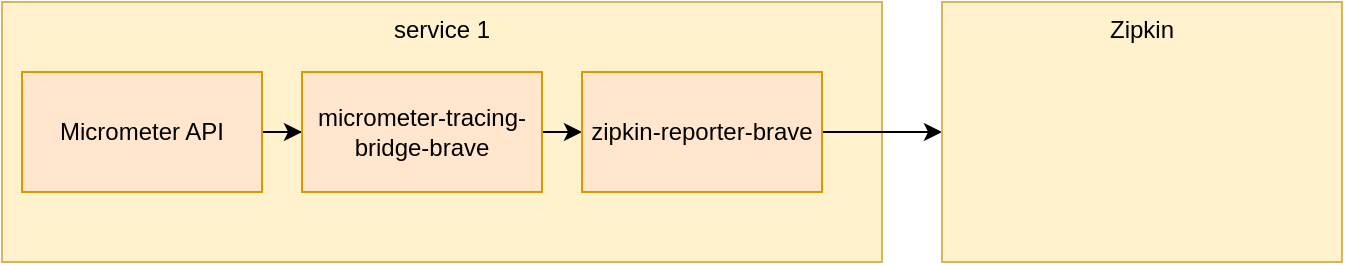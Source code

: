 <mxfile version="24.4.3" type="device">
  <diagram name="1 oldal" id="F2igTYH0mLVUZVxGnF81">
    <mxGraphModel dx="988" dy="562" grid="1" gridSize="10" guides="1" tooltips="1" connect="1" arrows="1" fold="1" page="1" pageScale="1" pageWidth="827" pageHeight="1169" math="0" shadow="0">
      <root>
        <mxCell id="0" />
        <mxCell id="1" parent="0" />
        <mxCell id="n1aCWP1W-HhFW8RY2o_F-1" value="service 1" style="rounded=0;whiteSpace=wrap;html=1;horizontal=1;verticalAlign=top;fillColor=#fff2cc;strokeColor=#d6b656;" vertex="1" parent="1">
          <mxGeometry x="80" y="100" width="440" height="130" as="geometry" />
        </mxCell>
        <mxCell id="n1aCWP1W-HhFW8RY2o_F-5" style="edgeStyle=orthogonalEdgeStyle;rounded=0;orthogonalLoop=1;jettySize=auto;html=1;exitX=1;exitY=0.5;exitDx=0;exitDy=0;" edge="1" parent="1" source="n1aCWP1W-HhFW8RY2o_F-2" target="n1aCWP1W-HhFW8RY2o_F-3">
          <mxGeometry relative="1" as="geometry" />
        </mxCell>
        <mxCell id="n1aCWP1W-HhFW8RY2o_F-2" value="Micrometer API" style="rounded=0;whiteSpace=wrap;html=1;fillColor=#ffe6cc;strokeColor=#d79b00;" vertex="1" parent="1">
          <mxGeometry x="90" y="135" width="120" height="60" as="geometry" />
        </mxCell>
        <mxCell id="n1aCWP1W-HhFW8RY2o_F-7" style="edgeStyle=orthogonalEdgeStyle;rounded=0;orthogonalLoop=1;jettySize=auto;html=1;exitX=1;exitY=0.5;exitDx=0;exitDy=0;entryX=0;entryY=0.5;entryDx=0;entryDy=0;" edge="1" parent="1" source="n1aCWP1W-HhFW8RY2o_F-3" target="n1aCWP1W-HhFW8RY2o_F-4">
          <mxGeometry relative="1" as="geometry" />
        </mxCell>
        <mxCell id="n1aCWP1W-HhFW8RY2o_F-3" value="micrometer-tracing-bridge-brave" style="rounded=0;whiteSpace=wrap;html=1;fillColor=#ffe6cc;strokeColor=#d79b00;" vertex="1" parent="1">
          <mxGeometry x="230" y="135" width="120" height="60" as="geometry" />
        </mxCell>
        <mxCell id="n1aCWP1W-HhFW8RY2o_F-9" style="edgeStyle=orthogonalEdgeStyle;rounded=0;orthogonalLoop=1;jettySize=auto;html=1;exitX=1;exitY=0.5;exitDx=0;exitDy=0;entryX=0;entryY=0.5;entryDx=0;entryDy=0;" edge="1" parent="1" source="n1aCWP1W-HhFW8RY2o_F-4" target="n1aCWP1W-HhFW8RY2o_F-8">
          <mxGeometry relative="1" as="geometry" />
        </mxCell>
        <mxCell id="n1aCWP1W-HhFW8RY2o_F-4" value="zipkin-reporter-brave" style="rounded=0;whiteSpace=wrap;html=1;fillColor=#ffe6cc;strokeColor=#d79b00;" vertex="1" parent="1">
          <mxGeometry x="370" y="135" width="120" height="60" as="geometry" />
        </mxCell>
        <mxCell id="n1aCWP1W-HhFW8RY2o_F-8" value="Zipkin" style="rounded=0;whiteSpace=wrap;html=1;horizontal=1;verticalAlign=top;fillColor=#fff2cc;strokeColor=#d6b656;" vertex="1" parent="1">
          <mxGeometry x="550" y="100" width="200" height="130" as="geometry" />
        </mxCell>
      </root>
    </mxGraphModel>
  </diagram>
</mxfile>

